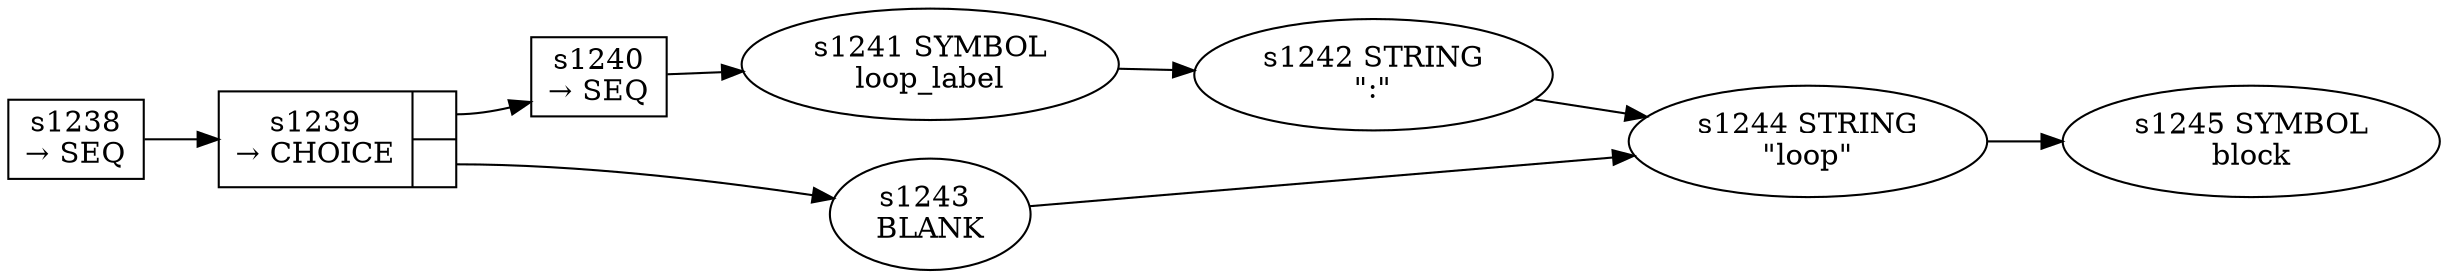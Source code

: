
  digraph loop_expression {
  
    rankdir=LR;
  
    s1238 [label="s1238\n&rarr; SEQ", shape=record, fixedsize=false, peripheries=1];
  s1239 [label="{s1239\n&rarr; CHOICE|{<p0>|<p1>}}", shape=record, fixedsize=false, peripheries=1];
  s1240 [label="s1240\n&rarr; SEQ", shape=record, fixedsize=false, peripheries=1];
  s1241 [label="s1241 SYMBOL\nloop_label" href="rust-grammar.json.loop_label.dot.svg"];
  s1240 -> s1241 [];
  s1242 [label="s1242 STRING\n\":\""];
  s1241 -> s1242 [];
  s1239:p0 -> s1240 [label=""];
  s1243 [label="s1243 \nBLANK"];
  s1239:p1 -> s1243 [label=""];
  s1238 -> s1239 [];
  s1244 [label="s1244 STRING\n\"loop\""];
  s1242 -> s1244 [];
  s1243 -> s1244 [];
  s1245 [label="s1245 SYMBOL\nblock" href="rust-grammar.json.block.dot.svg"];
  s1244 -> s1245 [];
  
  }
  